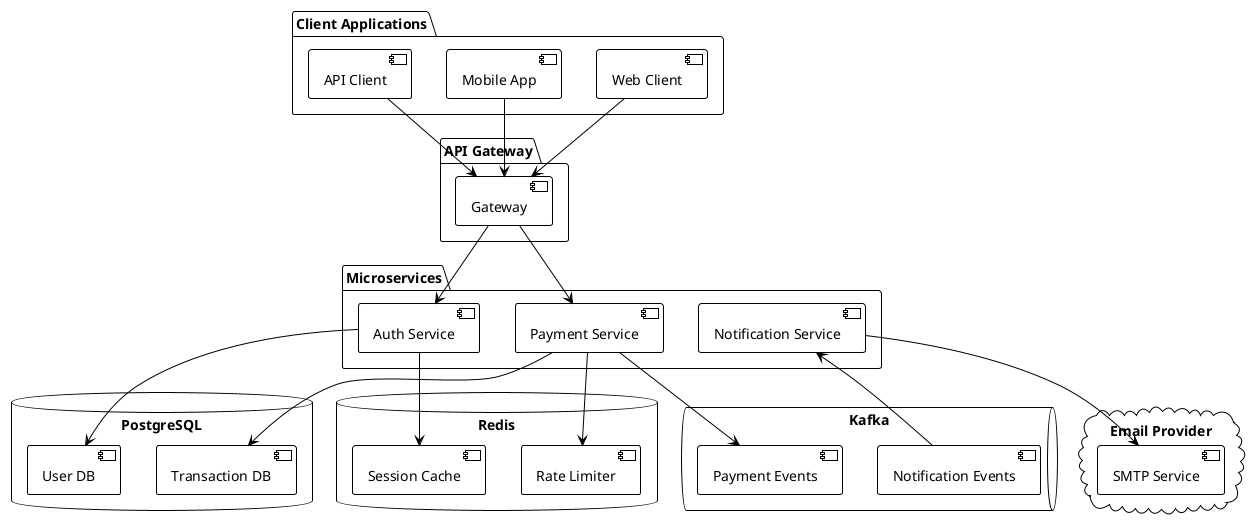 @startuml System Architecture

!theme plain
skinparam componentStyle uml2

package "Client Applications" {
    [Web Client]
    [Mobile App]
    [API Client]
}

package "API Gateway" {
    [Gateway]
}

package "Microservices" {
    [Auth Service]
    [Payment Service]
    [Notification Service]
}

database "PostgreSQL" {
    [User DB]
    [Transaction DB]
}

database "Redis" {
    [Session Cache]
    [Rate Limiter]
}

queue "Kafka" {
    [Payment Events]
    [Notification Events]
}

cloud "Email Provider" {
    [SMTP Service]
}

' Client to Gateway
[Web Client] --> [Gateway]
[Mobile App] --> [Gateway]
[API Client] --> [Gateway]

' Gateway to Services
[Gateway] --> [Auth Service]
[Gateway] --> [Payment Service]

' Auth Service
[Auth Service] --> [User DB]
[Auth Service] --> [Session Cache]

' Payment Service
[Payment Service] --> [Transaction DB]
[Payment Service] --> [Rate Limiter]
[Payment Service] --> [Payment Events]

' Notification Service
[Notification Events] --> [Notification Service]
[Notification Service] --> [SMTP Service]

@enduml 